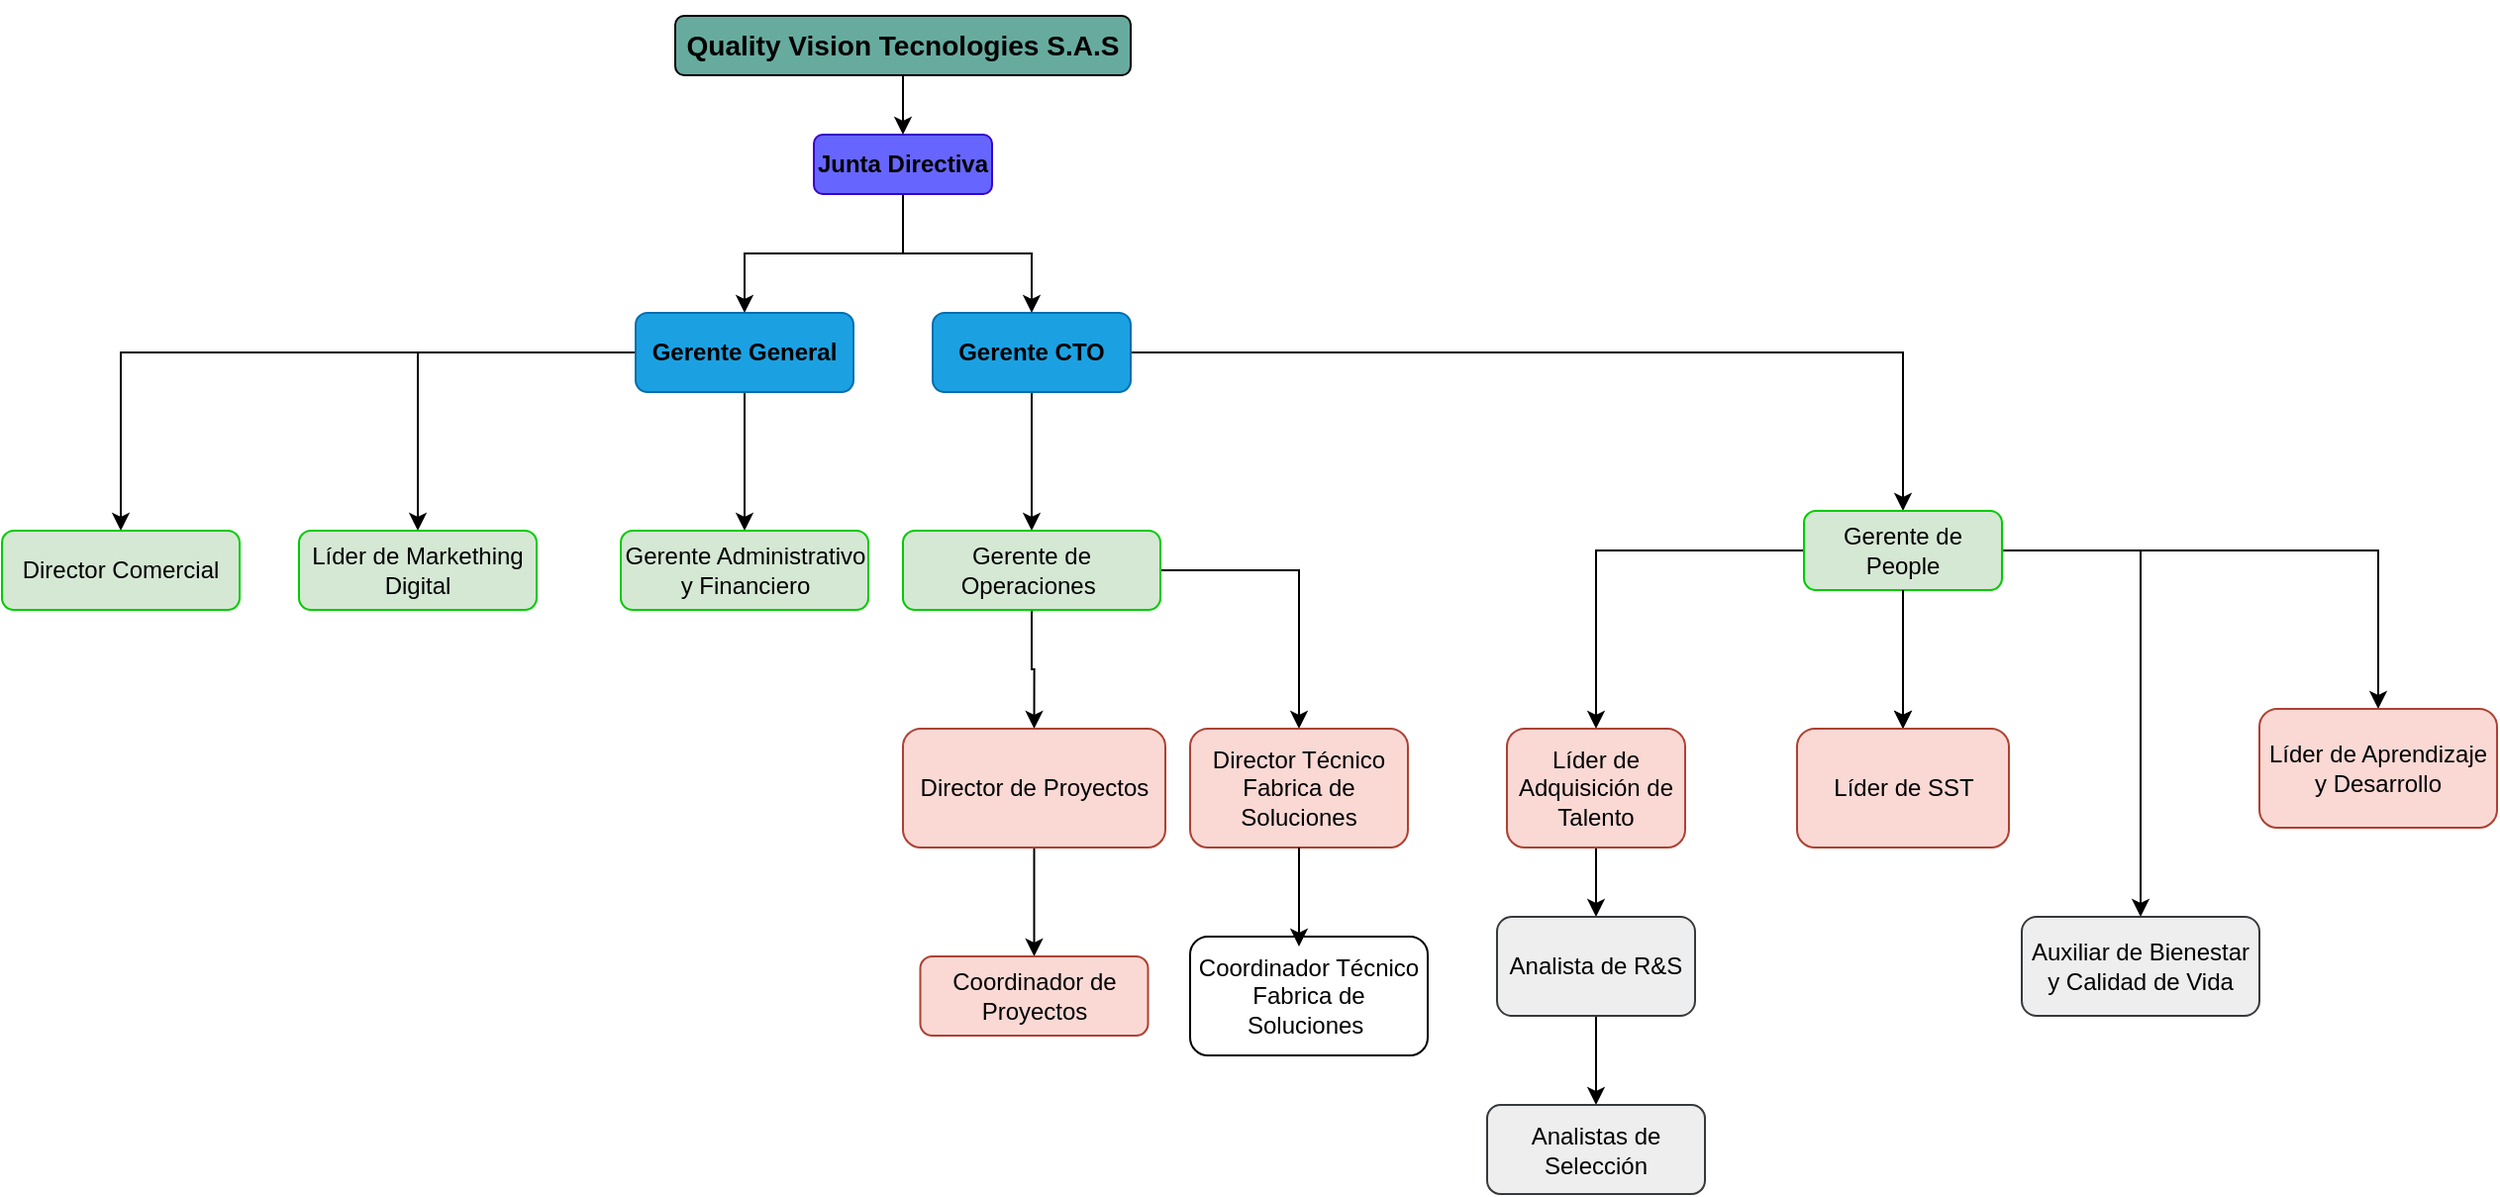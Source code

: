 <mxfile version="28.1.0">
  <diagram name="Página-1" id="11aGm9SkkB86KHjLV3OP">
    <mxGraphModel dx="2564" dy="878" grid="1" gridSize="10" guides="1" tooltips="1" connect="1" arrows="1" fold="1" page="1" pageScale="1" pageWidth="827" pageHeight="1169" math="0" shadow="0">
      <root>
        <mxCell id="0" />
        <mxCell id="1" parent="0" />
        <mxCell id="yNXOAHpUrxnPB8L_Ha3r-6" value="" style="edgeStyle=orthogonalEdgeStyle;rounded=0;orthogonalLoop=1;jettySize=auto;html=1;" parent="1" source="yNXOAHpUrxnPB8L_Ha3r-1" target="yNXOAHpUrxnPB8L_Ha3r-4" edge="1">
          <mxGeometry relative="1" as="geometry" />
        </mxCell>
        <mxCell id="yNXOAHpUrxnPB8L_Ha3r-1" value="&lt;h3 style=&quot;color: rgb(0, 0, 0);&quot;&gt;&lt;font style=&quot;vertical-align: inherit;&quot; dir=&quot;auto&quot;&gt;&lt;font style=&quot;vertical-align: inherit;&quot; dir=&quot;auto&quot;&gt;Quality Vision Tecnologies S.A.S&lt;/font&gt;&lt;/font&gt;&lt;/h3&gt;" style="rounded=1;whiteSpace=wrap;html=1;fillColor=#67AB9F;" parent="1" vertex="1">
          <mxGeometry x="310" y="40" width="230" height="30" as="geometry" />
        </mxCell>
        <mxCell id="yNXOAHpUrxnPB8L_Ha3r-9" style="edgeStyle=orthogonalEdgeStyle;rounded=0;orthogonalLoop=1;jettySize=auto;html=1;" parent="1" source="yNXOAHpUrxnPB8L_Ha3r-4" target="yNXOAHpUrxnPB8L_Ha3r-7" edge="1">
          <mxGeometry relative="1" as="geometry" />
        </mxCell>
        <mxCell id="yNXOAHpUrxnPB8L_Ha3r-10" style="edgeStyle=orthogonalEdgeStyle;rounded=0;orthogonalLoop=1;jettySize=auto;html=1;entryX=0.5;entryY=0;entryDx=0;entryDy=0;" parent="1" source="yNXOAHpUrxnPB8L_Ha3r-4" target="yNXOAHpUrxnPB8L_Ha3r-8" edge="1">
          <mxGeometry relative="1" as="geometry" />
        </mxCell>
        <mxCell id="yNXOAHpUrxnPB8L_Ha3r-4" value="&lt;font style=&quot;color: rgb(0, 0, 0);&quot;&gt;&lt;b&gt;Junta Directiva&lt;/b&gt;&lt;/font&gt;" style="rounded=1;whiteSpace=wrap;html=1;fillColor=#6666FF;fontColor=#ffffff;strokeColor=#3700CC;" parent="1" vertex="1">
          <mxGeometry x="380" y="100" width="90" height="30" as="geometry" />
        </mxCell>
        <mxCell id="6m8UZrbuLrnwmyDjbOqj-2" style="edgeStyle=orthogonalEdgeStyle;rounded=0;orthogonalLoop=1;jettySize=auto;html=1;entryX=0.5;entryY=0;entryDx=0;entryDy=0;" edge="1" parent="1" source="yNXOAHpUrxnPB8L_Ha3r-7" target="6m8UZrbuLrnwmyDjbOqj-1">
          <mxGeometry relative="1" as="geometry" />
        </mxCell>
        <mxCell id="6m8UZrbuLrnwmyDjbOqj-5" style="edgeStyle=orthogonalEdgeStyle;rounded=0;orthogonalLoop=1;jettySize=auto;html=1;entryX=0.5;entryY=0;entryDx=0;entryDy=0;" edge="1" parent="1" source="yNXOAHpUrxnPB8L_Ha3r-7" target="6m8UZrbuLrnwmyDjbOqj-3">
          <mxGeometry relative="1" as="geometry" />
        </mxCell>
        <mxCell id="6m8UZrbuLrnwmyDjbOqj-7" style="edgeStyle=orthogonalEdgeStyle;rounded=0;orthogonalLoop=1;jettySize=auto;html=1;entryX=0.5;entryY=0;entryDx=0;entryDy=0;" edge="1" parent="1" source="yNXOAHpUrxnPB8L_Ha3r-7" target="6m8UZrbuLrnwmyDjbOqj-6">
          <mxGeometry relative="1" as="geometry" />
        </mxCell>
        <mxCell id="yNXOAHpUrxnPB8L_Ha3r-7" value="&lt;font style=&quot;vertical-align: inherit;&quot; dir=&quot;auto&quot;&gt;&lt;font style=&quot;vertical-align: inherit; color: rgb(0, 0, 0);&quot; dir=&quot;auto&quot;&gt;&lt;b&gt;Gerente General&lt;/b&gt;&lt;/font&gt;&lt;/font&gt;" style="rounded=1;whiteSpace=wrap;html=1;fillColor=#1ba1e2;strokeColor=#006EAF;fontColor=#ffffff;" parent="1" vertex="1">
          <mxGeometry x="290" y="190" width="110" height="40" as="geometry" />
        </mxCell>
        <mxCell id="6m8UZrbuLrnwmyDjbOqj-10" style="edgeStyle=orthogonalEdgeStyle;rounded=0;orthogonalLoop=1;jettySize=auto;html=1;entryX=0.5;entryY=0;entryDx=0;entryDy=0;" edge="1" parent="1" source="yNXOAHpUrxnPB8L_Ha3r-8" target="6m8UZrbuLrnwmyDjbOqj-8">
          <mxGeometry relative="1" as="geometry" />
        </mxCell>
        <mxCell id="6m8UZrbuLrnwmyDjbOqj-12" style="edgeStyle=orthogonalEdgeStyle;rounded=0;orthogonalLoop=1;jettySize=auto;html=1;entryX=0.5;entryY=0;entryDx=0;entryDy=0;" edge="1" parent="1" source="yNXOAHpUrxnPB8L_Ha3r-8" target="6m8UZrbuLrnwmyDjbOqj-11">
          <mxGeometry relative="1" as="geometry" />
        </mxCell>
        <mxCell id="yNXOAHpUrxnPB8L_Ha3r-8" value="&lt;font style=&quot;color: rgb(0, 0, 0);&quot;&gt;&lt;b&gt;Gerente CTO&lt;/b&gt;&lt;/font&gt;" style="rounded=1;whiteSpace=wrap;html=1;fillColor=#1ba1e2;strokeColor=#006EAF;fontColor=#ffffff;" parent="1" vertex="1">
          <mxGeometry x="440" y="190" width="100" height="40" as="geometry" />
        </mxCell>
        <mxCell id="6m8UZrbuLrnwmyDjbOqj-1" value="Director Comercial" style="rounded=1;whiteSpace=wrap;html=1;fillColor=#d5e8d4;strokeColor=#00CC00;" vertex="1" parent="1">
          <mxGeometry x="-30" y="300" width="120" height="40" as="geometry" />
        </mxCell>
        <mxCell id="6m8UZrbuLrnwmyDjbOqj-3" value="Líder de Markething Digital" style="rounded=1;whiteSpace=wrap;html=1;fillColor=#d5e8d4;strokeColor=#00CC00;" vertex="1" parent="1">
          <mxGeometry x="120" y="300" width="120" height="40" as="geometry" />
        </mxCell>
        <mxCell id="6m8UZrbuLrnwmyDjbOqj-6" value="Gerente Administrativo y Financiero" style="rounded=1;whiteSpace=wrap;html=1;fillColor=#d5e8d4;strokeColor=#00CC00;" vertex="1" parent="1">
          <mxGeometry x="282.5" y="300" width="125" height="40" as="geometry" />
        </mxCell>
        <mxCell id="6m8UZrbuLrnwmyDjbOqj-15" style="edgeStyle=orthogonalEdgeStyle;rounded=0;orthogonalLoop=1;jettySize=auto;html=1;entryX=0.5;entryY=0;entryDx=0;entryDy=0;" edge="1" parent="1" source="6m8UZrbuLrnwmyDjbOqj-8" target="6m8UZrbuLrnwmyDjbOqj-13">
          <mxGeometry relative="1" as="geometry" />
        </mxCell>
        <mxCell id="6m8UZrbuLrnwmyDjbOqj-18" style="edgeStyle=orthogonalEdgeStyle;rounded=0;orthogonalLoop=1;jettySize=auto;html=1;entryX=0.5;entryY=0;entryDx=0;entryDy=0;" edge="1" parent="1" source="6m8UZrbuLrnwmyDjbOqj-8" target="6m8UZrbuLrnwmyDjbOqj-17">
          <mxGeometry relative="1" as="geometry" />
        </mxCell>
        <mxCell id="6m8UZrbuLrnwmyDjbOqj-8" value="Gerente de Operaciones&amp;nbsp;" style="rounded=1;whiteSpace=wrap;html=1;fillColor=#d5e8d4;strokeColor=#00CC00;" vertex="1" parent="1">
          <mxGeometry x="425" y="300" width="130" height="40" as="geometry" />
        </mxCell>
        <mxCell id="6m8UZrbuLrnwmyDjbOqj-22" style="edgeStyle=orthogonalEdgeStyle;rounded=0;orthogonalLoop=1;jettySize=auto;html=1;entryX=0.5;entryY=0;entryDx=0;entryDy=0;" edge="1" parent="1" source="6m8UZrbuLrnwmyDjbOqj-11" target="6m8UZrbuLrnwmyDjbOqj-19">
          <mxGeometry relative="1" as="geometry" />
        </mxCell>
        <mxCell id="6m8UZrbuLrnwmyDjbOqj-23" style="edgeStyle=orthogonalEdgeStyle;rounded=0;orthogonalLoop=1;jettySize=auto;html=1;entryX=0.5;entryY=0;entryDx=0;entryDy=0;" edge="1" parent="1" source="6m8UZrbuLrnwmyDjbOqj-11" target="6m8UZrbuLrnwmyDjbOqj-20">
          <mxGeometry relative="1" as="geometry" />
        </mxCell>
        <mxCell id="6m8UZrbuLrnwmyDjbOqj-24" style="edgeStyle=orthogonalEdgeStyle;rounded=0;orthogonalLoop=1;jettySize=auto;html=1;entryX=0.5;entryY=0;entryDx=0;entryDy=0;" edge="1" parent="1" source="6m8UZrbuLrnwmyDjbOqj-11" target="6m8UZrbuLrnwmyDjbOqj-21">
          <mxGeometry relative="1" as="geometry" />
        </mxCell>
        <mxCell id="6m8UZrbuLrnwmyDjbOqj-35" style="edgeStyle=orthogonalEdgeStyle;rounded=0;orthogonalLoop=1;jettySize=auto;html=1;entryX=0.5;entryY=0;entryDx=0;entryDy=0;" edge="1" parent="1" source="6m8UZrbuLrnwmyDjbOqj-11" target="6m8UZrbuLrnwmyDjbOqj-29">
          <mxGeometry relative="1" as="geometry" />
        </mxCell>
        <mxCell id="6m8UZrbuLrnwmyDjbOqj-11" value="Gerente de People" style="rounded=1;whiteSpace=wrap;html=1;fillColor=#d5e8d4;strokeColor=#00CC00;" vertex="1" parent="1">
          <mxGeometry x="880" y="290" width="100" height="40" as="geometry" />
        </mxCell>
        <mxCell id="6m8UZrbuLrnwmyDjbOqj-16" style="edgeStyle=orthogonalEdgeStyle;rounded=0;orthogonalLoop=1;jettySize=auto;html=1;entryX=0.5;entryY=0;entryDx=0;entryDy=0;" edge="1" parent="1" source="6m8UZrbuLrnwmyDjbOqj-13" target="6m8UZrbuLrnwmyDjbOqj-14">
          <mxGeometry relative="1" as="geometry" />
        </mxCell>
        <mxCell id="6m8UZrbuLrnwmyDjbOqj-13" value="Director de Proyectos" style="rounded=1;whiteSpace=wrap;html=1;fillColor=#fad9d5;strokeColor=#ae4132;" vertex="1" parent="1">
          <mxGeometry x="425" y="400" width="132.5" height="60" as="geometry" />
        </mxCell>
        <mxCell id="6m8UZrbuLrnwmyDjbOqj-14" value="Coordinador de Proyectos" style="rounded=1;whiteSpace=wrap;html=1;fillColor=#fad9d5;strokeColor=#ae4132;" vertex="1" parent="1">
          <mxGeometry x="433.75" y="515" width="115" height="40" as="geometry" />
        </mxCell>
        <mxCell id="6m8UZrbuLrnwmyDjbOqj-17" value="Director Técnico Fabrica de Soluciones" style="rounded=1;whiteSpace=wrap;html=1;fillColor=#fad9d5;strokeColor=#ae4132;" vertex="1" parent="1">
          <mxGeometry x="570" y="400" width="110" height="60" as="geometry" />
        </mxCell>
        <mxCell id="6m8UZrbuLrnwmyDjbOqj-26" style="edgeStyle=orthogonalEdgeStyle;rounded=0;orthogonalLoop=1;jettySize=auto;html=1;entryX=0.5;entryY=0;entryDx=0;entryDy=0;" edge="1" parent="1" source="6m8UZrbuLrnwmyDjbOqj-19" target="6m8UZrbuLrnwmyDjbOqj-25">
          <mxGeometry relative="1" as="geometry" />
        </mxCell>
        <mxCell id="6m8UZrbuLrnwmyDjbOqj-19" value="Líder de Adquisición de Talento" style="rounded=1;whiteSpace=wrap;html=1;fillColor=#fad9d5;strokeColor=#ae4132;" vertex="1" parent="1">
          <mxGeometry x="730" y="400" width="90" height="60" as="geometry" />
        </mxCell>
        <mxCell id="6m8UZrbuLrnwmyDjbOqj-21" value="Líder de Aprendizaje y Desarrollo" style="rounded=1;whiteSpace=wrap;html=1;fillColor=#fad9d5;strokeColor=#ae4132;" vertex="1" parent="1">
          <mxGeometry x="1110" y="390" width="120" height="60" as="geometry" />
        </mxCell>
        <mxCell id="6m8UZrbuLrnwmyDjbOqj-28" style="edgeStyle=orthogonalEdgeStyle;rounded=0;orthogonalLoop=1;jettySize=auto;html=1;entryX=0.5;entryY=0;entryDx=0;entryDy=0;" edge="1" parent="1" source="6m8UZrbuLrnwmyDjbOqj-25" target="6m8UZrbuLrnwmyDjbOqj-27">
          <mxGeometry relative="1" as="geometry" />
        </mxCell>
        <mxCell id="6m8UZrbuLrnwmyDjbOqj-25" value="Analista de R&amp;amp;S" style="rounded=1;whiteSpace=wrap;html=1;fillColor=#eeeeee;strokeColor=#36393d;" vertex="1" parent="1">
          <mxGeometry x="725" y="495" width="100" height="50" as="geometry" />
        </mxCell>
        <mxCell id="6m8UZrbuLrnwmyDjbOqj-27" value="Analistas de Selección" style="rounded=1;whiteSpace=wrap;html=1;fillColor=#eeeeee;strokeColor=#36393d;" vertex="1" parent="1">
          <mxGeometry x="720" y="590" width="110" height="45" as="geometry" />
        </mxCell>
        <mxCell id="6m8UZrbuLrnwmyDjbOqj-29" value="Auxiliar de Bienestar y Calidad de Vida" style="rounded=1;whiteSpace=wrap;html=1;fillColor=#eeeeee;strokeColor=#36393d;" vertex="1" parent="1">
          <mxGeometry x="990" y="495" width="120" height="50" as="geometry" />
        </mxCell>
        <mxCell id="6m8UZrbuLrnwmyDjbOqj-33" value="Coordinador Técnico Fabrica de Soluciones&lt;span style=&quot;background-color: transparent; color: light-dark(rgb(0, 0, 0), rgb(255, 255, 255));&quot;&gt;&amp;nbsp;&lt;/span&gt;" style="rounded=1;whiteSpace=wrap;html=1;" vertex="1" parent="1">
          <mxGeometry x="570" y="505" width="120" height="60" as="geometry" />
        </mxCell>
        <mxCell id="6m8UZrbuLrnwmyDjbOqj-34" value="" style="edgeStyle=orthogonalEdgeStyle;rounded=0;orthogonalLoop=1;jettySize=auto;html=1;" edge="1" parent="1" source="6m8UZrbuLrnwmyDjbOqj-11" target="6m8UZrbuLrnwmyDjbOqj-20">
          <mxGeometry relative="1" as="geometry">
            <mxPoint x="940" y="500" as="targetPoint" />
            <mxPoint x="930" y="330" as="sourcePoint" />
          </mxGeometry>
        </mxCell>
        <mxCell id="6m8UZrbuLrnwmyDjbOqj-20" value="Líder de SST" style="rounded=1;whiteSpace=wrap;html=1;fillColor=#fad9d5;strokeColor=#ae4132;" vertex="1" parent="1">
          <mxGeometry x="876.5" y="400" width="107" height="60" as="geometry" />
        </mxCell>
        <mxCell id="6m8UZrbuLrnwmyDjbOqj-36" style="edgeStyle=orthogonalEdgeStyle;rounded=0;orthogonalLoop=1;jettySize=auto;html=1;" edge="1" parent="1" source="6m8UZrbuLrnwmyDjbOqj-17">
          <mxGeometry relative="1" as="geometry">
            <mxPoint x="625" y="510" as="targetPoint" />
          </mxGeometry>
        </mxCell>
      </root>
    </mxGraphModel>
  </diagram>
</mxfile>
